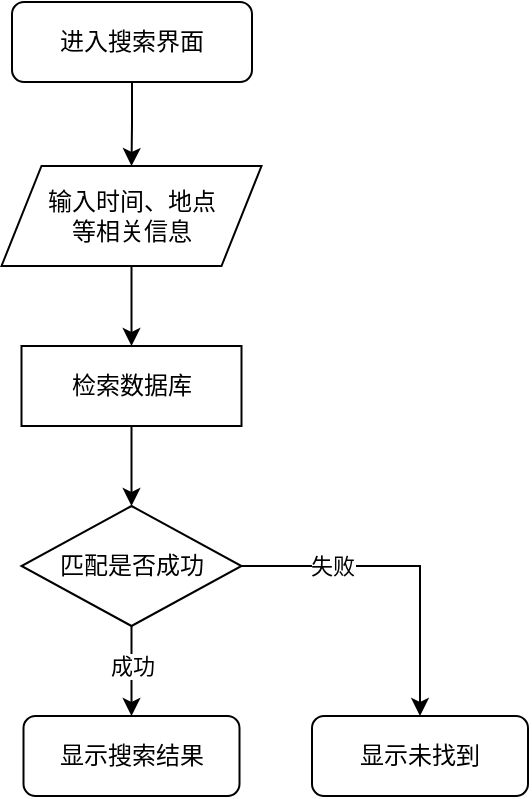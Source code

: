<mxfile version="20.5.3" type="device"><diagram id="C5RBs43oDa-KdzZeNtuy" name="Page-1"><mxGraphModel dx="679" dy="477" grid="1" gridSize="10" guides="1" tooltips="1" connect="1" arrows="1" fold="1" page="1" pageScale="1" pageWidth="827" pageHeight="1169" math="0" shadow="0"><root><mxCell id="WIyWlLk6GJQsqaUBKTNV-0"/><mxCell id="WIyWlLk6GJQsqaUBKTNV-1" parent="WIyWlLk6GJQsqaUBKTNV-0"/><mxCell id="uqc_oSyTy0Em2GcM1_Qa-1" style="edgeStyle=orthogonalEdgeStyle;rounded=0;orthogonalLoop=1;jettySize=auto;html=1;entryX=0.5;entryY=0;entryDx=0;entryDy=0;" edge="1" parent="WIyWlLk6GJQsqaUBKTNV-1" source="WIyWlLk6GJQsqaUBKTNV-3" target="uqc_oSyTy0Em2GcM1_Qa-0"><mxGeometry relative="1" as="geometry"/></mxCell><mxCell id="WIyWlLk6GJQsqaUBKTNV-3" value="进入搜索界面" style="rounded=1;whiteSpace=wrap;html=1;fontSize=12;glass=0;strokeWidth=1;shadow=0;" parent="WIyWlLk6GJQsqaUBKTNV-1" vertex="1"><mxGeometry x="120" y="38" width="120" height="40" as="geometry"/></mxCell><mxCell id="N3tj7YURzsgmqVQpoNt6-4" value="显示搜索结果" style="rounded=1;whiteSpace=wrap;html=1;" parent="WIyWlLk6GJQsqaUBKTNV-1" vertex="1"><mxGeometry x="125.75" y="395" width="108" height="40" as="geometry"/></mxCell><mxCell id="uqc_oSyTy0Em2GcM1_Qa-3" style="edgeStyle=orthogonalEdgeStyle;rounded=0;orthogonalLoop=1;jettySize=auto;html=1;entryX=0.5;entryY=0;entryDx=0;entryDy=0;" edge="1" parent="WIyWlLk6GJQsqaUBKTNV-1" source="uqc_oSyTy0Em2GcM1_Qa-0" target="uqc_oSyTy0Em2GcM1_Qa-2"><mxGeometry relative="1" as="geometry"/></mxCell><mxCell id="uqc_oSyTy0Em2GcM1_Qa-0" value="输入时间、地点&lt;br&gt;等相关信息" style="shape=parallelogram;perimeter=parallelogramPerimeter;whiteSpace=wrap;html=1;fixedSize=1;" vertex="1" parent="WIyWlLk6GJQsqaUBKTNV-1"><mxGeometry x="114.75" y="120" width="130" height="50" as="geometry"/></mxCell><mxCell id="uqc_oSyTy0Em2GcM1_Qa-5" style="edgeStyle=orthogonalEdgeStyle;rounded=0;orthogonalLoop=1;jettySize=auto;html=1;entryX=0.5;entryY=0;entryDx=0;entryDy=0;" edge="1" parent="WIyWlLk6GJQsqaUBKTNV-1" source="uqc_oSyTy0Em2GcM1_Qa-2" target="uqc_oSyTy0Em2GcM1_Qa-4"><mxGeometry relative="1" as="geometry"/></mxCell><mxCell id="uqc_oSyTy0Em2GcM1_Qa-2" value="检索数据库" style="rounded=0;whiteSpace=wrap;html=1;" vertex="1" parent="WIyWlLk6GJQsqaUBKTNV-1"><mxGeometry x="124.75" y="210" width="110" height="40" as="geometry"/></mxCell><mxCell id="uqc_oSyTy0Em2GcM1_Qa-7" value="成功" style="edgeStyle=orthogonalEdgeStyle;rounded=0;orthogonalLoop=1;jettySize=auto;html=1;entryX=0.5;entryY=0;entryDx=0;entryDy=0;" edge="1" parent="WIyWlLk6GJQsqaUBKTNV-1" source="uqc_oSyTy0Em2GcM1_Qa-4" target="N3tj7YURzsgmqVQpoNt6-4"><mxGeometry x="-0.111" relative="1" as="geometry"><mxPoint as="offset"/></mxGeometry></mxCell><mxCell id="uqc_oSyTy0Em2GcM1_Qa-10" value="失败" style="edgeStyle=orthogonalEdgeStyle;rounded=0;orthogonalLoop=1;jettySize=auto;html=1;entryX=0.5;entryY=0;entryDx=0;entryDy=0;" edge="1" parent="WIyWlLk6GJQsqaUBKTNV-1" source="uqc_oSyTy0Em2GcM1_Qa-4" target="uqc_oSyTy0Em2GcM1_Qa-9"><mxGeometry x="-0.449" relative="1" as="geometry"><mxPoint as="offset"/></mxGeometry></mxCell><mxCell id="uqc_oSyTy0Em2GcM1_Qa-4" value="匹配是否成功" style="rhombus;whiteSpace=wrap;html=1;" vertex="1" parent="WIyWlLk6GJQsqaUBKTNV-1"><mxGeometry x="124.75" y="290" width="110" height="60" as="geometry"/></mxCell><mxCell id="uqc_oSyTy0Em2GcM1_Qa-9" value="显示未找到" style="rounded=1;whiteSpace=wrap;html=1;" vertex="1" parent="WIyWlLk6GJQsqaUBKTNV-1"><mxGeometry x="270" y="395" width="108" height="40" as="geometry"/></mxCell></root></mxGraphModel></diagram></mxfile>